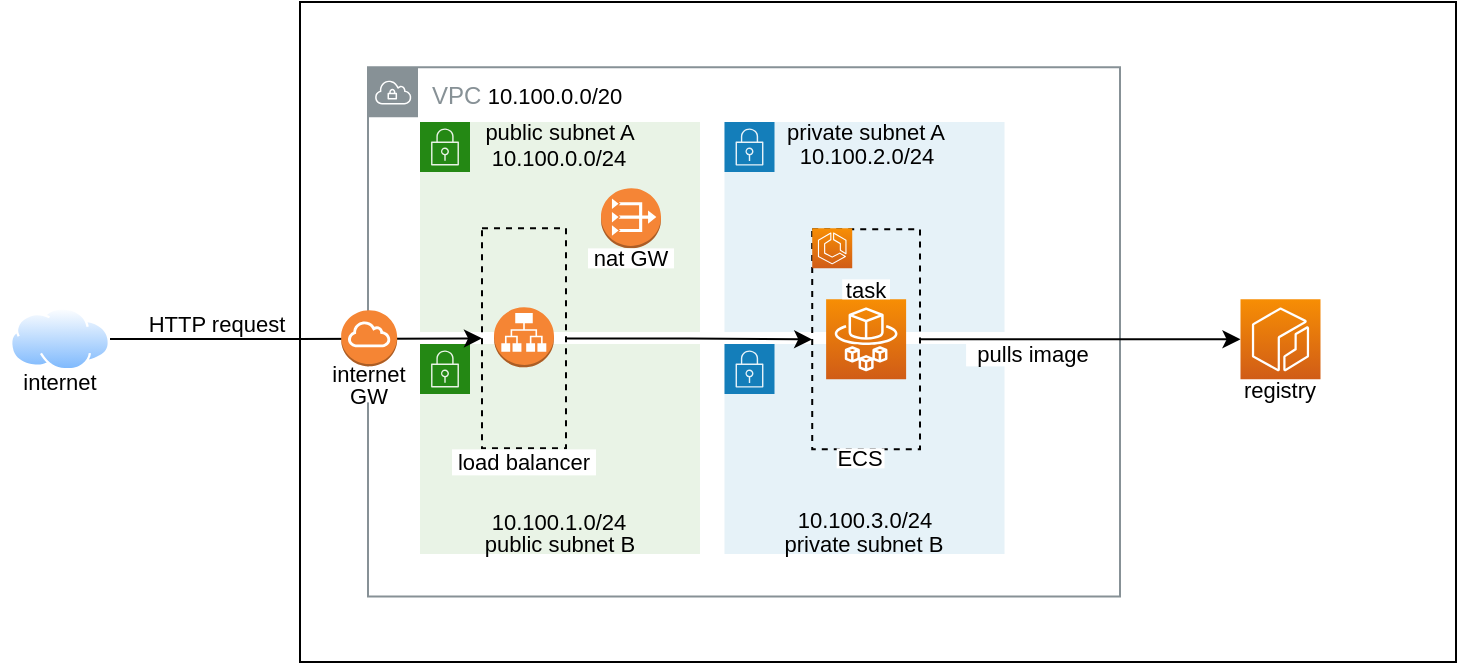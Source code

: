 <mxfile version="20.8.23" type="google"><diagram name="Página-1" id="YrScUDJ2LSQ99uJgNime"><mxGraphModel grid="1" page="1" gridSize="10" guides="1" tooltips="1" connect="1" arrows="1" fold="1" pageScale="1" pageWidth="827" pageHeight="1169" math="0" shadow="0"><root><mxCell id="0"/><mxCell id="1" parent="0"/><mxCell id="m5yi0UzrYHpqsRySeOy3-2" value="" style="rounded=0;whiteSpace=wrap;html=1;" vertex="1" parent="1"><mxGeometry x="200" y="420" width="578" height="330" as="geometry"/></mxCell><mxCell id="m5yi0UzrYHpqsRySeOy3-1" value="VPC" style="sketch=0;outlineConnect=0;gradientColor=none;html=1;whiteSpace=wrap;fontSize=12;fontStyle=0;shape=mxgraph.aws4.group;grIcon=mxgraph.aws4.group_vpc;strokeColor=#879196;fillColor=none;verticalAlign=top;align=left;spacingLeft=30;fontColor=#879196;dashed=0;" vertex="1" parent="1"><mxGeometry x="234" y="452.68" width="376" height="264.63" as="geometry"/></mxCell><mxCell id="m5yi0UzrYHpqsRySeOy3-4" value="" style="points=[[0,0],[0.25,0],[0.5,0],[0.75,0],[1,0],[1,0.25],[1,0.5],[1,0.75],[1,1],[0.75,1],[0.5,1],[0.25,1],[0,1],[0,0.75],[0,0.5],[0,0.25]];outlineConnect=0;gradientColor=none;html=1;whiteSpace=wrap;fontSize=12;fontStyle=0;container=1;pointerEvents=0;collapsible=0;recursiveResize=0;shape=mxgraph.aws4.group;grIcon=mxgraph.aws4.group_security_group;grStroke=0;strokeColor=#147EBA;fillColor=#E6F2F8;verticalAlign=top;align=left;spacingLeft=30;fontColor=#147EBA;dashed=0;" vertex="1" parent="1"><mxGeometry x="412.25" y="480" width="140" height="105" as="geometry"/></mxCell><mxCell id="m5yi0UzrYHpqsRySeOy3-5" value="" style="points=[[0,0],[0.25,0],[0.5,0],[0.75,0],[1,0],[1,0.25],[1,0.5],[1,0.75],[1,1],[0.75,1],[0.5,1],[0.25,1],[0,1],[0,0.75],[0,0.5],[0,0.25]];outlineConnect=0;gradientColor=none;html=1;whiteSpace=wrap;fontSize=12;fontStyle=0;container=1;pointerEvents=0;collapsible=0;recursiveResize=0;shape=mxgraph.aws4.group;grIcon=mxgraph.aws4.group_security_group;grStroke=0;strokeColor=#147EBA;fillColor=#E6F2F8;verticalAlign=top;align=left;spacingLeft=30;fontColor=#147EBA;strokeWidth=1;" vertex="1" parent="1"><mxGeometry x="412.25" y="591" width="140" height="105" as="geometry"/></mxCell><mxCell id="m5yi0UzrYHpqsRySeOy3-22" value="&lt;p style=&quot;line-height: 100%;&quot;&gt;private subnet B&lt;/p&gt;" style="text;html=1;strokeColor=none;fillColor=none;align=center;verticalAlign=middle;whiteSpace=wrap;rounded=0;fontSize=11;" vertex="1" parent="m5yi0UzrYHpqsRySeOy3-5"><mxGeometry x="20.0" y="94.99" width="100" height="10" as="geometry"/></mxCell><mxCell id="I-TEAKM-Ag03p4Chg9i1-9" value="&lt;p style=&quot;line-height: 100%;&quot;&gt;10.100.3.0/24&lt;br&gt;&lt;/p&gt;" style="text;html=1;strokeColor=none;fillColor=none;align=center;verticalAlign=middle;whiteSpace=wrap;rounded=0;fontSize=11;" vertex="1" parent="m5yi0UzrYHpqsRySeOy3-5"><mxGeometry x="35.5" y="81.99" width="69" height="13" as="geometry"/></mxCell><mxCell id="m5yi0UzrYHpqsRySeOy3-31" style="edgeStyle=orthogonalEdgeStyle;rounded=0;orthogonalLoop=1;jettySize=auto;html=1;exitX=1;exitY=0.5;exitDx=0;exitDy=0;entryX=0;entryY=0.5;entryDx=0;entryDy=0;entryPerimeter=0;" edge="1" parent="1" source="m5yi0UzrYHpqsRySeOy3-21" target="I-TEAKM-Ag03p4Chg9i1-3"><mxGeometry relative="1" as="geometry"><mxPoint x="520" y="589.68" as="sourcePoint"/><mxPoint x="665.25" y="588.167" as="targetPoint"/></mxGeometry></mxCell><mxCell id="m5yi0UzrYHpqsRySeOy3-21" value="" style="rounded=0;whiteSpace=wrap;html=1;fillColor=none;dashed=1;" vertex="1" parent="1"><mxGeometry x="456.11" y="533.68" width="53.89" height="110" as="geometry"/></mxCell><mxCell id="m5yi0UzrYHpqsRySeOy3-6" value="" style="points=[[0,0],[0.25,0],[0.5,0],[0.75,0],[1,0],[1,0.25],[1,0.5],[1,0.75],[1,1],[0.75,1],[0.5,1],[0.25,1],[0,1],[0,0.75],[0,0.5],[0,0.25]];outlineConnect=0;gradientColor=none;html=1;whiteSpace=wrap;fontSize=12;fontStyle=0;container=1;pointerEvents=0;collapsible=0;recursiveResize=0;shape=mxgraph.aws4.group;grIcon=mxgraph.aws4.group_security_group;grStroke=0;strokeColor=#248814;fillColor=#E9F3E6;verticalAlign=top;align=left;spacingLeft=30;fontColor=#248814;dashed=0;shadow=0;" vertex="1" parent="1"><mxGeometry x="260" y="479.99" width="140" height="105" as="geometry"/></mxCell><mxCell id="m5yi0UzrYHpqsRySeOy3-34" value="&lt;p style=&quot;line-height: 100%;&quot;&gt;public subnet A&lt;/p&gt;" style="text;html=1;strokeColor=none;fillColor=none;align=center;verticalAlign=middle;whiteSpace=wrap;rounded=0;fontSize=11;" vertex="1" parent="m5yi0UzrYHpqsRySeOy3-6"><mxGeometry x="20.0" y="0.01" width="100" height="10" as="geometry"/></mxCell><mxCell id="m5yi0UzrYHpqsRySeOy3-7" value="" style="points=[[0,0],[0.25,0],[0.5,0],[0.75,0],[1,0],[1,0.25],[1,0.5],[1,0.75],[1,1],[0.75,1],[0.5,1],[0.25,1],[0,1],[0,0.75],[0,0.5],[0,0.25]];outlineConnect=0;gradientColor=none;html=1;whiteSpace=wrap;fontSize=12;fontStyle=0;container=1;pointerEvents=0;collapsible=0;recursiveResize=0;shape=mxgraph.aws4.group;grIcon=mxgraph.aws4.group_security_group;grStroke=0;strokeColor=#248814;fillColor=#E9F3E6;verticalAlign=top;align=left;spacingLeft=30;fontColor=#248814;dashed=0;" vertex="1" parent="1"><mxGeometry x="260" y="590.99" width="140" height="105" as="geometry"/></mxCell><mxCell id="m5yi0UzrYHpqsRySeOy3-33" value="&lt;p style=&quot;line-height: 100%;&quot;&gt;public subnet B&lt;/p&gt;" style="text;html=1;strokeColor=none;fillColor=none;align=center;verticalAlign=middle;whiteSpace=wrap;rounded=0;fontSize=11;" vertex="1" parent="m5yi0UzrYHpqsRySeOy3-7"><mxGeometry x="20" y="95" width="100" height="10" as="geometry"/></mxCell><mxCell id="m5yi0UzrYHpqsRySeOy3-41" style="edgeStyle=orthogonalEdgeStyle;rounded=0;orthogonalLoop=1;jettySize=auto;html=1;" edge="1" parent="1" source="m5yi0UzrYHpqsRySeOy3-12" target="m5yi0UzrYHpqsRySeOy3-21"><mxGeometry relative="1" as="geometry"/></mxCell><mxCell id="m5yi0UzrYHpqsRySeOy3-12" value="" style="rounded=0;whiteSpace=wrap;html=1;fillColor=none;dashed=1;" vertex="1" parent="1"><mxGeometry x="291" y="533.18" width="42" height="110" as="geometry"/></mxCell><mxCell id="m5yi0UzrYHpqsRySeOy3-8" value="" style="outlineConnect=0;dashed=0;verticalLabelPosition=bottom;verticalAlign=top;align=center;html=1;shape=mxgraph.aws3.vpc_nat_gateway;fillColor=#F58536;gradientColor=none;" vertex="1" parent="1"><mxGeometry x="350.5" y="513.18" width="30" height="30" as="geometry"/></mxCell><mxCell id="m5yi0UzrYHpqsRySeOy3-9" value="&lt;p style=&quot;line-height: 100%;&quot;&gt;nat GW&lt;/p&gt;" style="text;html=1;strokeColor=none;fillColor=default;align=center;verticalAlign=middle;whiteSpace=wrap;rounded=0;fontSize=11;" vertex="1" parent="1"><mxGeometry x="344" y="543.18" width="43" height="10" as="geometry"/></mxCell><mxCell id="m5yi0UzrYHpqsRySeOy3-11" value="" style="outlineConnect=0;dashed=0;verticalLabelPosition=bottom;verticalAlign=top;align=center;html=1;shape=mxgraph.aws3.application_load_balancer;fillColor=#F58534;gradientColor=none;" vertex="1" parent="1"><mxGeometry x="297" y="572.68" width="30" height="30" as="geometry"/></mxCell><mxCell id="m5yi0UzrYHpqsRySeOy3-15" value="&lt;p style=&quot;line-height: 100%; font-size: 11px;&quot;&gt;internet&lt;br style=&quot;font-size: 11px;&quot;&gt;GW&lt;/p&gt;" style="text;html=1;strokeColor=none;fillColor=default;align=center;verticalAlign=middle;whiteSpace=wrap;rounded=0;fontSize=11;" vertex="1" parent="1"><mxGeometry x="212.91" y="602.18" width="43.34" height="18" as="geometry"/></mxCell><mxCell id="m5yi0UzrYHpqsRySeOy3-16" value="&lt;p style=&quot;line-height: 100%;&quot;&gt;load balancer&lt;/p&gt;" style="text;html=1;strokeColor=none;fillColor=default;align=center;verticalAlign=middle;whiteSpace=wrap;rounded=0;fontSize=11;" vertex="1" parent="1"><mxGeometry x="276" y="643.68" width="72" height="13" as="geometry"/></mxCell><mxCell id="m5yi0UzrYHpqsRySeOy3-18" value="&lt;p style=&quot;line-height: 100%;&quot;&gt;registry&lt;/p&gt;" style="text;html=1;strokeColor=none;fillColor=default;align=center;verticalAlign=middle;whiteSpace=wrap;rounded=0;fontSize=11;" vertex="1" parent="1"><mxGeometry x="665.13" y="608.68" width="50.25" height="10" as="geometry"/></mxCell><mxCell id="m5yi0UzrYHpqsRySeOy3-19" value="" style="sketch=0;points=[[0,0,0],[0.25,0,0],[0.5,0,0],[0.75,0,0],[1,0,0],[0,1,0],[0.25,1,0],[0.5,1,0],[0.75,1,0],[1,1,0],[0,0.25,0],[0,0.5,0],[0,0.75,0],[1,0.25,0],[1,0.5,0],[1,0.75,0]];outlineConnect=0;fontColor=#232F3E;gradientColor=#F78E04;gradientDirection=north;fillColor=#D05C17;strokeColor=#ffffff;dashed=0;verticalLabelPosition=bottom;verticalAlign=top;align=center;html=1;fontSize=12;fontStyle=0;aspect=fixed;shape=mxgraph.aws4.resourceIcon;resIcon=mxgraph.aws4.fargate;" vertex="1" parent="1"><mxGeometry x="463.06" y="568.68" width="40" height="40" as="geometry"/></mxCell><mxCell id="m5yi0UzrYHpqsRySeOy3-20" value="" style="sketch=0;points=[[0,0,0],[0.25,0,0],[0.5,0,0],[0.75,0,0],[1,0,0],[0,1,0],[0.25,1,0],[0.5,1,0],[0.75,1,0],[1,1,0],[0,0.25,0],[0,0.5,0],[0,0.75,0],[1,0.25,0],[1,0.5,0],[1,0.75,0]];outlineConnect=0;fontColor=#232F3E;gradientColor=#F78E04;gradientDirection=north;fillColor=#D05C17;strokeColor=#ffffff;dashed=0;verticalLabelPosition=bottom;verticalAlign=top;align=center;html=1;fontSize=12;fontStyle=0;aspect=fixed;shape=mxgraph.aws4.resourceIcon;resIcon=mxgraph.aws4.ecs;" vertex="1" parent="1"><mxGeometry x="456.11" y="533.18" width="20" height="20" as="geometry"/></mxCell><mxCell id="m5yi0UzrYHpqsRySeOy3-23" value="&lt;p style=&quot;line-height: 100%;&quot;&gt;private subnet A&lt;/p&gt;" style="text;html=1;strokeColor=none;fillColor=none;align=center;verticalAlign=middle;whiteSpace=wrap;rounded=0;fontSize=11;" vertex="1" parent="1"><mxGeometry x="433.05" y="480" width="100" height="10" as="geometry"/></mxCell><mxCell id="m5yi0UzrYHpqsRySeOy3-26" value="&lt;p style=&quot;line-height: 100%;&quot;&gt;task&lt;/p&gt;" style="text;html=1;strokeColor=none;fillColor=default;align=center;verticalAlign=middle;whiteSpace=wrap;rounded=0;fontSize=11;" vertex="1" parent="1"><mxGeometry x="471.1" y="558.68" width="23.91" height="10" as="geometry"/></mxCell><mxCell id="m5yi0UzrYHpqsRySeOy3-32" value="&lt;p style=&quot;line-height: 100%; font-size: 11px;&quot;&gt;pulls image&lt;/p&gt;" style="text;html=1;strokeColor=none;fillColor=default;align=center;verticalAlign=middle;whiteSpace=wrap;rounded=0;fontSize=11;" vertex="1" parent="1"><mxGeometry x="533.05" y="590.18" width="66.75" height="12" as="geometry"/></mxCell><mxCell id="m5yi0UzrYHpqsRySeOy3-38" style="edgeStyle=orthogonalEdgeStyle;rounded=0;orthogonalLoop=1;jettySize=auto;html=1;entryX=0;entryY=0.5;entryDx=0;entryDy=0;" edge="1" parent="1" source="m5yi0UzrYHpqsRySeOy3-35" target="m5yi0UzrYHpqsRySeOy3-12"><mxGeometry relative="1" as="geometry"/></mxCell><mxCell id="m5yi0UzrYHpqsRySeOy3-35" value="" style="aspect=fixed;perimeter=ellipsePerimeter;html=1;align=center;shadow=0;dashed=0;spacingTop=3;image;image=img/lib/active_directory/internet_cloud.svg;" vertex="1" parent="1"><mxGeometry x="55" y="572.68" width="50" height="31.5" as="geometry"/></mxCell><mxCell id="m5yi0UzrYHpqsRySeOy3-36" value="&lt;p style=&quot;line-height: 100%;&quot;&gt;internet&lt;/p&gt;" style="text;html=1;strokeColor=none;fillColor=default;align=center;verticalAlign=middle;whiteSpace=wrap;rounded=0;fontSize=11;" vertex="1" parent="1"><mxGeometry x="50" y="605.43" width="60" height="10" as="geometry"/></mxCell><mxCell id="m5yi0UzrYHpqsRySeOy3-39" value="&lt;p style=&quot;line-height: 100%;&quot;&gt;HTTP request&lt;/p&gt;" style="text;html=1;strokeColor=none;fillColor=default;align=center;verticalAlign=middle;whiteSpace=wrap;rounded=0;fontSize=11;" vertex="1" parent="1"><mxGeometry x="118.42" y="575.18" width="80.58" height="12" as="geometry"/></mxCell><mxCell id="m5yi0UzrYHpqsRySeOy3-10" value="" style="outlineConnect=0;dashed=0;verticalLabelPosition=bottom;verticalAlign=top;align=center;html=1;shape=mxgraph.aws3.internet_gateway;fillColor=#F58534;gradientColor=none;" vertex="1" parent="1"><mxGeometry x="220.58" y="574.18" width="28" height="28" as="geometry"/></mxCell><mxCell id="I-TEAKM-Ag03p4Chg9i1-1" value="&lt;p style=&quot;line-height: 100%;&quot;&gt;10.100.0.0/20&lt;/p&gt;" style="text;html=1;strokeColor=none;fillColor=none;align=center;verticalAlign=middle;whiteSpace=wrap;rounded=0;fontSize=11;" vertex="1" parent="1"><mxGeometry x="293" y="460" width="69" height="13" as="geometry"/></mxCell><mxCell id="I-TEAKM-Ag03p4Chg9i1-3" value="" style="sketch=0;points=[[0,0,0],[0.25,0,0],[0.5,0,0],[0.75,0,0],[1,0,0],[0,1,0],[0.25,1,0],[0.5,1,0],[0.75,1,0],[1,1,0],[0,0.25,0],[0,0.5,0],[0,0.75,0],[1,0.25,0],[1,0.5,0],[1,0.75,0]];outlineConnect=0;fontColor=#232F3E;gradientColor=#F78E04;gradientDirection=north;fillColor=#D05C17;strokeColor=#ffffff;dashed=0;verticalLabelPosition=bottom;verticalAlign=top;align=center;html=1;fontSize=12;fontStyle=0;aspect=fixed;shape=mxgraph.aws4.resourceIcon;resIcon=mxgraph.aws4.ecr;" vertex="1" parent="1"><mxGeometry x="670.25" y="568.68" width="40" height="40" as="geometry"/></mxCell><mxCell id="m5yi0UzrYHpqsRySeOy3-24" value="&lt;p style=&quot;line-height: 100%;&quot;&gt;ECS&lt;/p&gt;" style="text;html=1;strokeColor=none;fillColor=default;align=center;verticalAlign=middle;whiteSpace=wrap;rounded=0;fontSize=11;" vertex="1" parent="1"><mxGeometry x="468.34" y="643.18" width="23.91" height="10" as="geometry"/></mxCell><mxCell id="I-TEAKM-Ag03p4Chg9i1-6" value="&lt;p style=&quot;line-height: 100%;&quot;&gt;10.100.0.0/24&lt;br&gt;&lt;/p&gt;" style="text;html=1;strokeColor=none;fillColor=none;align=center;verticalAlign=middle;whiteSpace=wrap;rounded=0;fontSize=11;" vertex="1" parent="1"><mxGeometry x="295" y="491" width="69" height="13" as="geometry"/></mxCell><mxCell id="I-TEAKM-Ag03p4Chg9i1-7" value="&lt;p style=&quot;line-height: 100%;&quot;&gt;10.100.1.0/24&lt;br&gt;&lt;/p&gt;" style="text;html=1;strokeColor=none;fillColor=none;align=center;verticalAlign=middle;whiteSpace=wrap;rounded=0;fontSize=11;" vertex="1" parent="1"><mxGeometry x="295" y="673" width="69" height="13" as="geometry"/></mxCell><mxCell id="I-TEAKM-Ag03p4Chg9i1-8" value="&lt;p style=&quot;line-height: 100%;&quot;&gt;10.100.2.0/24&lt;br&gt;&lt;/p&gt;" style="text;html=1;strokeColor=none;fillColor=none;align=center;verticalAlign=middle;whiteSpace=wrap;rounded=0;fontSize=11;" vertex="1" parent="1"><mxGeometry x="448.56" y="490" width="69" height="13" as="geometry"/></mxCell></root></mxGraphModel></diagram></mxfile>